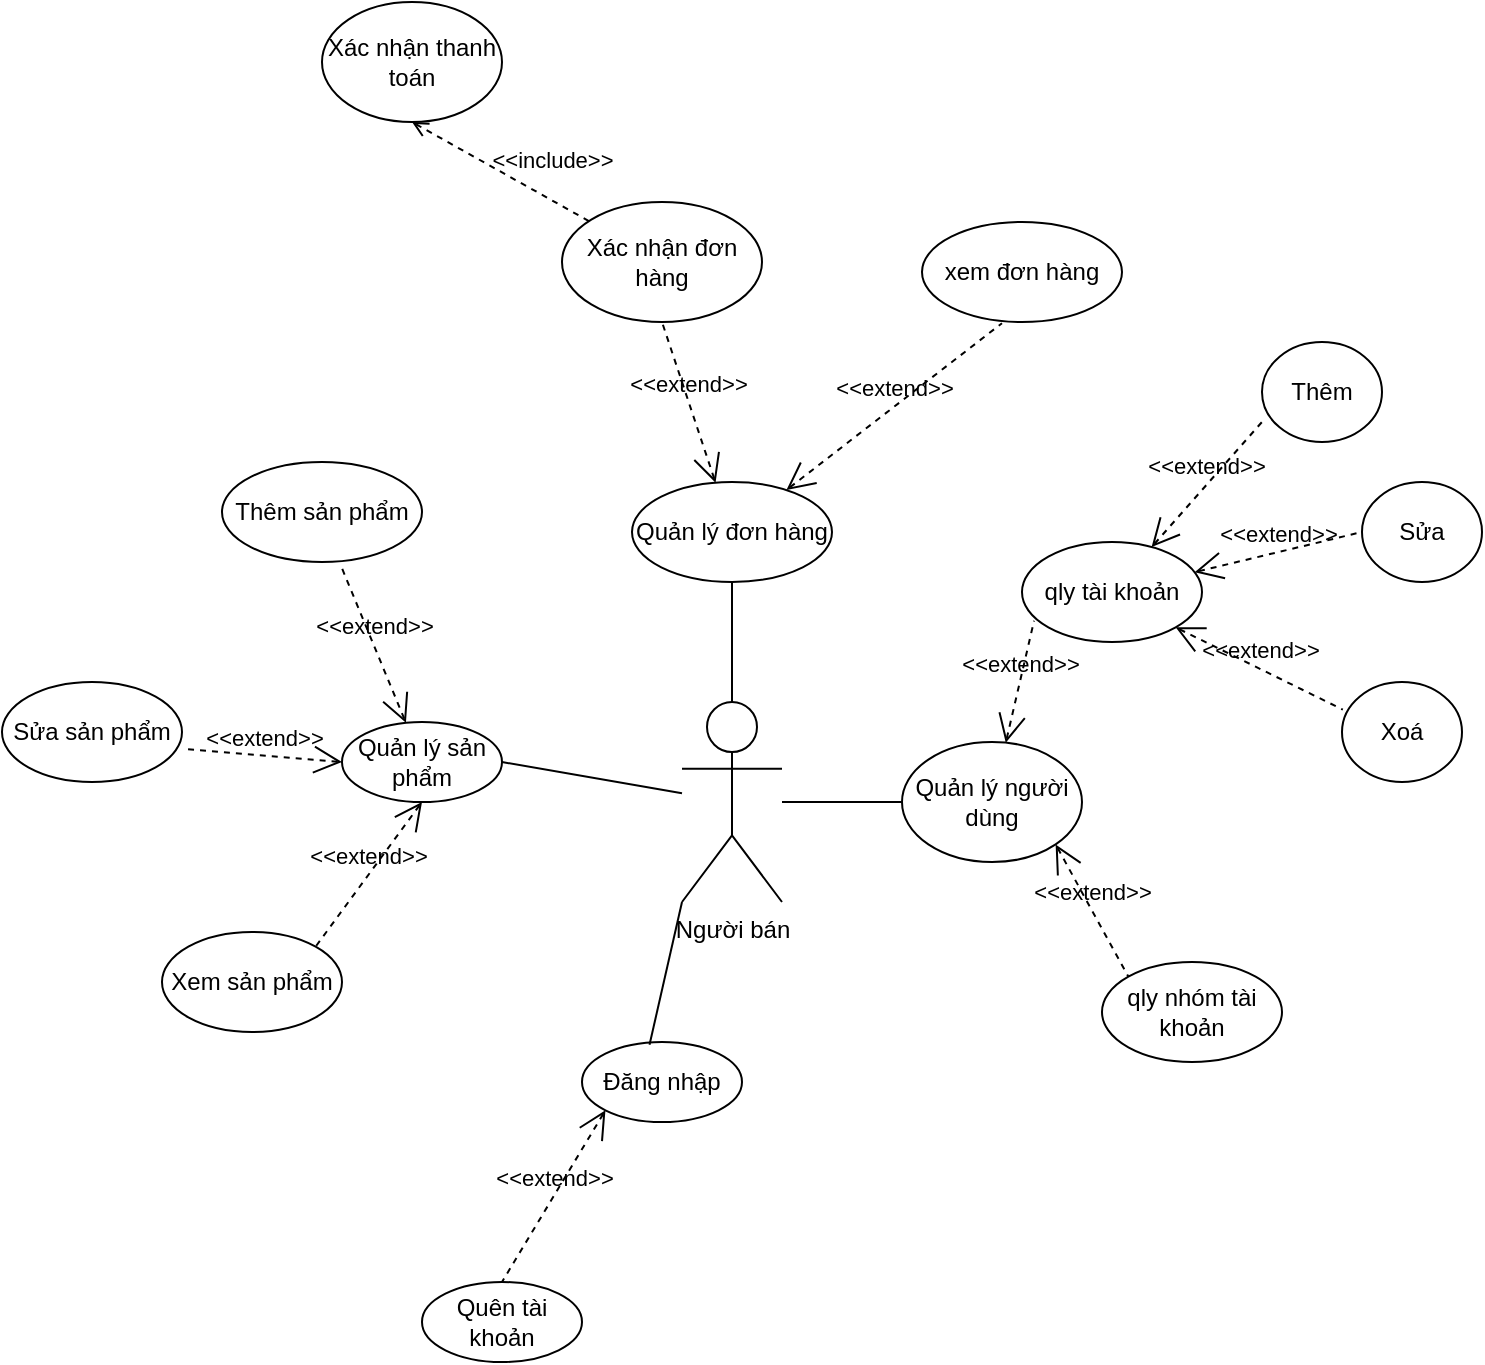 <mxfile version="15.9.6" type="device"><diagram id="La6Di2D-GeQMEhj7sBCN" name="Page-1"><mxGraphModel dx="1038" dy="521" grid="1" gridSize="10" guides="1" tooltips="1" connect="1" arrows="1" fold="1" page="1" pageScale="1" pageWidth="850" pageHeight="1100" math="0" shadow="0"><root><mxCell id="0"/><mxCell id="1" parent="0"/><mxCell id="1CI8SckjNOx3SVAJrr3r-1" value="Đăng nhập" style="ellipse;whiteSpace=wrap;html=1;" parent="1" vertex="1"><mxGeometry x="340" y="580" width="80" height="40" as="geometry"/></mxCell><mxCell id="1CI8SckjNOx3SVAJrr3r-2" value="Quên tài khoản" style="ellipse;whiteSpace=wrap;html=1;" parent="1" vertex="1"><mxGeometry x="260" y="700" width="80" height="40" as="geometry"/></mxCell><mxCell id="1CI8SckjNOx3SVAJrr3r-3" value="Người bán" style="shape=umlActor;verticalLabelPosition=bottom;verticalAlign=top;html=1;outlineConnect=0;" parent="1" vertex="1"><mxGeometry x="390" y="410" width="50" height="100" as="geometry"/></mxCell><mxCell id="1CI8SckjNOx3SVAJrr3r-4" value="Quản lý sản phẩm" style="ellipse;whiteSpace=wrap;html=1;" parent="1" vertex="1"><mxGeometry x="220" y="420" width="80" height="40" as="geometry"/></mxCell><mxCell id="1CI8SckjNOx3SVAJrr3r-5" value="Quản lý đơn hàng" style="ellipse;whiteSpace=wrap;html=1;" parent="1" vertex="1"><mxGeometry x="365" y="300" width="100" height="50" as="geometry"/></mxCell><mxCell id="1CI8SckjNOx3SVAJrr3r-6" value="Quản lý người dùng" style="ellipse;whiteSpace=wrap;html=1;" parent="1" vertex="1"><mxGeometry x="500" y="430" width="90" height="60" as="geometry"/></mxCell><mxCell id="1CI8SckjNOx3SVAJrr3r-7" value="Thêm sản phẩm" style="ellipse;whiteSpace=wrap;html=1;" parent="1" vertex="1"><mxGeometry x="160" y="290" width="100" height="50" as="geometry"/></mxCell><mxCell id="1CI8SckjNOx3SVAJrr3r-8" value="Sửa sản phẩm" style="ellipse;whiteSpace=wrap;html=1;" parent="1" vertex="1"><mxGeometry x="50" y="400" width="90" height="50" as="geometry"/></mxCell><mxCell id="1CI8SckjNOx3SVAJrr3r-9" value="Xác nhận đơn hàng" style="ellipse;whiteSpace=wrap;html=1;" parent="1" vertex="1"><mxGeometry x="330" y="160" width="100" height="60" as="geometry"/></mxCell><mxCell id="1CI8SckjNOx3SVAJrr3r-10" value="qly tài khoản" style="ellipse;whiteSpace=wrap;html=1;" parent="1" vertex="1"><mxGeometry x="560" y="330" width="90" height="50" as="geometry"/></mxCell><mxCell id="1CI8SckjNOx3SVAJrr3r-11" value="qly nhóm tài khoản" style="ellipse;whiteSpace=wrap;html=1;" parent="1" vertex="1"><mxGeometry x="600" y="540" width="90" height="50" as="geometry"/></mxCell><mxCell id="1CI8SckjNOx3SVAJrr3r-12" value="Xác nhận thanh toán" style="ellipse;whiteSpace=wrap;html=1;" parent="1" vertex="1"><mxGeometry x="210" y="60" width="90" height="60" as="geometry"/></mxCell><mxCell id="1CI8SckjNOx3SVAJrr3r-13" value="" style="endArrow=none;html=1;rounded=0;exitX=1;exitY=0.5;exitDx=0;exitDy=0;" parent="1" source="1CI8SckjNOx3SVAJrr3r-4" target="1CI8SckjNOx3SVAJrr3r-3" edge="1"><mxGeometry width="50" height="50" relative="1" as="geometry"><mxPoint x="400" y="530" as="sourcePoint"/><mxPoint x="370" y="460" as="targetPoint"/></mxGeometry></mxCell><mxCell id="1CI8SckjNOx3SVAJrr3r-14" value="" style="endArrow=none;html=1;rounded=0;entryX=0.5;entryY=1;entryDx=0;entryDy=0;exitX=0.5;exitY=0;exitDx=0;exitDy=0;exitPerimeter=0;" parent="1" source="1CI8SckjNOx3SVAJrr3r-3" target="1CI8SckjNOx3SVAJrr3r-5" edge="1"><mxGeometry width="50" height="50" relative="1" as="geometry"><mxPoint x="400" y="530" as="sourcePoint"/><mxPoint x="450" y="480" as="targetPoint"/></mxGeometry></mxCell><mxCell id="1CI8SckjNOx3SVAJrr3r-15" value="" style="endArrow=none;html=1;rounded=0;entryX=0.422;entryY=0.035;entryDx=0;entryDy=0;entryPerimeter=0;exitX=0;exitY=1;exitDx=0;exitDy=0;exitPerimeter=0;" parent="1" source="1CI8SckjNOx3SVAJrr3r-3" target="1CI8SckjNOx3SVAJrr3r-1" edge="1"><mxGeometry width="50" height="50" relative="1" as="geometry"><mxPoint x="400" y="530" as="sourcePoint"/><mxPoint x="450" y="480" as="targetPoint"/></mxGeometry></mxCell><mxCell id="1CI8SckjNOx3SVAJrr3r-16" value="" style="endArrow=none;html=1;rounded=0;entryX=0;entryY=0.5;entryDx=0;entryDy=0;" parent="1" source="1CI8SckjNOx3SVAJrr3r-3" target="1CI8SckjNOx3SVAJrr3r-6" edge="1"><mxGeometry width="50" height="50" relative="1" as="geometry"><mxPoint x="400" y="530" as="sourcePoint"/><mxPoint x="450" y="480" as="targetPoint"/></mxGeometry></mxCell><mxCell id="1CI8SckjNOx3SVAJrr3r-17" value="Xem sản phẩm" style="ellipse;whiteSpace=wrap;html=1;" parent="1" vertex="1"><mxGeometry x="130" y="525" width="90" height="50" as="geometry"/></mxCell><mxCell id="1CI8SckjNOx3SVAJrr3r-18" value="&amp;lt;&amp;lt;extend&amp;gt;&amp;gt;" style="edgeStyle=none;html=1;startArrow=open;endArrow=none;startSize=12;verticalAlign=bottom;dashed=1;labelBackgroundColor=none;rounded=0;entryX=1.009;entryY=0.668;entryDx=0;entryDy=0;entryPerimeter=0;" parent="1" target="1CI8SckjNOx3SVAJrr3r-8" edge="1"><mxGeometry width="160" relative="1" as="geometry"><mxPoint x="220" y="440" as="sourcePoint"/><mxPoint x="330" y="430" as="targetPoint"/></mxGeometry></mxCell><mxCell id="1CI8SckjNOx3SVAJrr3r-19" value="&amp;lt;&amp;lt;extend&amp;gt;&amp;gt;" style="edgeStyle=none;html=1;startArrow=open;endArrow=none;startSize=12;verticalAlign=bottom;dashed=1;labelBackgroundColor=none;rounded=0;entryX=0.596;entryY=1.044;entryDx=0;entryDy=0;entryPerimeter=0;" parent="1" source="1CI8SckjNOx3SVAJrr3r-4" target="1CI8SckjNOx3SVAJrr3r-7" edge="1"><mxGeometry width="160" relative="1" as="geometry"><mxPoint x="340" y="510" as="sourcePoint"/><mxPoint x="460" y="510" as="targetPoint"/></mxGeometry></mxCell><mxCell id="1CI8SckjNOx3SVAJrr3r-20" value="&amp;lt;&amp;lt;extend&amp;gt;&amp;gt;" style="edgeStyle=none;html=1;startArrow=open;endArrow=none;startSize=12;verticalAlign=bottom;dashed=1;labelBackgroundColor=none;rounded=0;entryX=1;entryY=0;entryDx=0;entryDy=0;exitX=0.5;exitY=1;exitDx=0;exitDy=0;" parent="1" source="1CI8SckjNOx3SVAJrr3r-4" target="1CI8SckjNOx3SVAJrr3r-17" edge="1"><mxGeometry width="160" relative="1" as="geometry"><mxPoint x="340" y="510" as="sourcePoint"/><mxPoint x="500" y="510" as="targetPoint"/></mxGeometry></mxCell><mxCell id="1CI8SckjNOx3SVAJrr3r-22" value="xem đơn hàng" style="ellipse;whiteSpace=wrap;html=1;" parent="1" vertex="1"><mxGeometry x="510" y="170" width="100" height="50" as="geometry"/></mxCell><mxCell id="1CI8SckjNOx3SVAJrr3r-23" value="&amp;lt;&amp;lt;extend&amp;gt;&amp;gt;" style="edgeStyle=none;html=1;startArrow=open;endArrow=none;startSize=12;verticalAlign=bottom;dashed=1;labelBackgroundColor=none;rounded=0;entryX=0.5;entryY=1;entryDx=0;entryDy=0;" parent="1" source="1CI8SckjNOx3SVAJrr3r-5" target="1CI8SckjNOx3SVAJrr3r-9" edge="1"><mxGeometry width="160" relative="1" as="geometry"><mxPoint x="340" y="310" as="sourcePoint"/><mxPoint x="500" y="310" as="targetPoint"/></mxGeometry></mxCell><mxCell id="1CI8SckjNOx3SVAJrr3r-24" value="&amp;lt;&amp;lt;extend&amp;gt;&amp;gt;" style="edgeStyle=none;html=1;startArrow=open;endArrow=none;startSize=12;verticalAlign=bottom;dashed=1;labelBackgroundColor=none;rounded=0;entryX=0.4;entryY=1.012;entryDx=0;entryDy=0;entryPerimeter=0;" parent="1" source="1CI8SckjNOx3SVAJrr3r-5" target="1CI8SckjNOx3SVAJrr3r-22" edge="1"><mxGeometry width="160" relative="1" as="geometry"><mxPoint x="340" y="310" as="sourcePoint"/><mxPoint x="500" y="310" as="targetPoint"/></mxGeometry></mxCell><mxCell id="1CI8SckjNOx3SVAJrr3r-26" value="&amp;lt;&amp;lt;include&amp;gt;&amp;gt;" style="edgeStyle=none;html=1;endArrow=open;verticalAlign=bottom;dashed=1;labelBackgroundColor=none;rounded=0;entryX=0.5;entryY=1;entryDx=0;entryDy=0;" parent="1" source="1CI8SckjNOx3SVAJrr3r-9" target="1CI8SckjNOx3SVAJrr3r-12" edge="1"><mxGeometry x="-0.474" y="-10" width="160" relative="1" as="geometry"><mxPoint x="340" y="310" as="sourcePoint"/><mxPoint x="500" y="310" as="targetPoint"/><mxPoint as="offset"/></mxGeometry></mxCell><mxCell id="1CI8SckjNOx3SVAJrr3r-27" value="&amp;lt;&amp;lt;extend&amp;gt;&amp;gt;" style="edgeStyle=none;html=1;startArrow=open;endArrow=none;startSize=12;verticalAlign=bottom;dashed=1;labelBackgroundColor=none;rounded=0;entryX=0.5;entryY=0;entryDx=0;entryDy=0;exitX=0;exitY=1;exitDx=0;exitDy=0;" parent="1" source="1CI8SckjNOx3SVAJrr3r-1" target="1CI8SckjNOx3SVAJrr3r-2" edge="1"><mxGeometry width="160" relative="1" as="geometry"><mxPoint x="340" y="610" as="sourcePoint"/><mxPoint x="500" y="610" as="targetPoint"/></mxGeometry></mxCell><mxCell id="1CI8SckjNOx3SVAJrr3r-28" value="&amp;lt;&amp;lt;extend&amp;gt;&amp;gt;" style="edgeStyle=none;html=1;startArrow=open;endArrow=none;startSize=12;verticalAlign=bottom;dashed=1;labelBackgroundColor=none;rounded=0;entryX=0;entryY=0;entryDx=0;entryDy=0;exitX=1;exitY=1;exitDx=0;exitDy=0;" parent="1" source="1CI8SckjNOx3SVAJrr3r-6" target="1CI8SckjNOx3SVAJrr3r-11" edge="1"><mxGeometry width="160" relative="1" as="geometry"><mxPoint x="340" y="410" as="sourcePoint"/><mxPoint x="500" y="410" as="targetPoint"/></mxGeometry></mxCell><mxCell id="1CI8SckjNOx3SVAJrr3r-29" value="&amp;lt;&amp;lt;extend&amp;gt;&amp;gt;" style="edgeStyle=none;html=1;startArrow=open;endArrow=none;startSize=12;verticalAlign=bottom;dashed=1;labelBackgroundColor=none;rounded=0;entryX=0.067;entryY=0.788;entryDx=0;entryDy=0;entryPerimeter=0;" parent="1" source="1CI8SckjNOx3SVAJrr3r-6" target="1CI8SckjNOx3SVAJrr3r-10" edge="1"><mxGeometry width="160" relative="1" as="geometry"><mxPoint x="340" y="410" as="sourcePoint"/><mxPoint x="500" y="410" as="targetPoint"/></mxGeometry></mxCell><mxCell id="1CI8SckjNOx3SVAJrr3r-30" value="Thêm" style="ellipse;whiteSpace=wrap;html=1;" parent="1" vertex="1"><mxGeometry x="680" y="230" width="60" height="50" as="geometry"/></mxCell><mxCell id="1CI8SckjNOx3SVAJrr3r-31" value="Sửa" style="ellipse;whiteSpace=wrap;html=1;" parent="1" vertex="1"><mxGeometry x="730" y="300" width="60" height="50" as="geometry"/></mxCell><mxCell id="1CI8SckjNOx3SVAJrr3r-32" value="Xoá" style="ellipse;whiteSpace=wrap;html=1;" parent="1" vertex="1"><mxGeometry x="720" y="400" width="60" height="50" as="geometry"/></mxCell><mxCell id="1CI8SckjNOx3SVAJrr3r-33" value="&amp;lt;&amp;lt;extend&amp;gt;&amp;gt;" style="edgeStyle=none;html=1;startArrow=open;endArrow=none;startSize=12;verticalAlign=bottom;dashed=1;labelBackgroundColor=none;rounded=0;entryX=0;entryY=0.8;entryDx=0;entryDy=0;entryPerimeter=0;" parent="1" source="1CI8SckjNOx3SVAJrr3r-10" target="1CI8SckjNOx3SVAJrr3r-30" edge="1"><mxGeometry width="160" relative="1" as="geometry"><mxPoint x="440" y="410" as="sourcePoint"/><mxPoint x="600" y="410" as="targetPoint"/></mxGeometry></mxCell><mxCell id="1CI8SckjNOx3SVAJrr3r-34" value="&amp;lt;&amp;lt;extend&amp;gt;&amp;gt;" style="edgeStyle=none;html=1;startArrow=open;endArrow=none;startSize=12;verticalAlign=bottom;dashed=1;labelBackgroundColor=none;rounded=0;entryX=0;entryY=0.5;entryDx=0;entryDy=0;" parent="1" source="1CI8SckjNOx3SVAJrr3r-10" target="1CI8SckjNOx3SVAJrr3r-31" edge="1"><mxGeometry width="160" relative="1" as="geometry"><mxPoint x="440" y="410" as="sourcePoint"/><mxPoint x="600" y="410" as="targetPoint"/></mxGeometry></mxCell><mxCell id="1CI8SckjNOx3SVAJrr3r-35" value="&amp;lt;&amp;lt;extend&amp;gt;&amp;gt;" style="edgeStyle=none;html=1;startArrow=open;endArrow=none;startSize=12;verticalAlign=bottom;dashed=1;labelBackgroundColor=none;rounded=0;exitX=1;exitY=1;exitDx=0;exitDy=0;entryX=0.007;entryY=0.276;entryDx=0;entryDy=0;entryPerimeter=0;" parent="1" source="1CI8SckjNOx3SVAJrr3r-10" target="1CI8SckjNOx3SVAJrr3r-32" edge="1"><mxGeometry width="160" relative="1" as="geometry"><mxPoint x="440" y="410" as="sourcePoint"/><mxPoint x="560" y="410" as="targetPoint"/></mxGeometry></mxCell></root></mxGraphModel></diagram></mxfile>